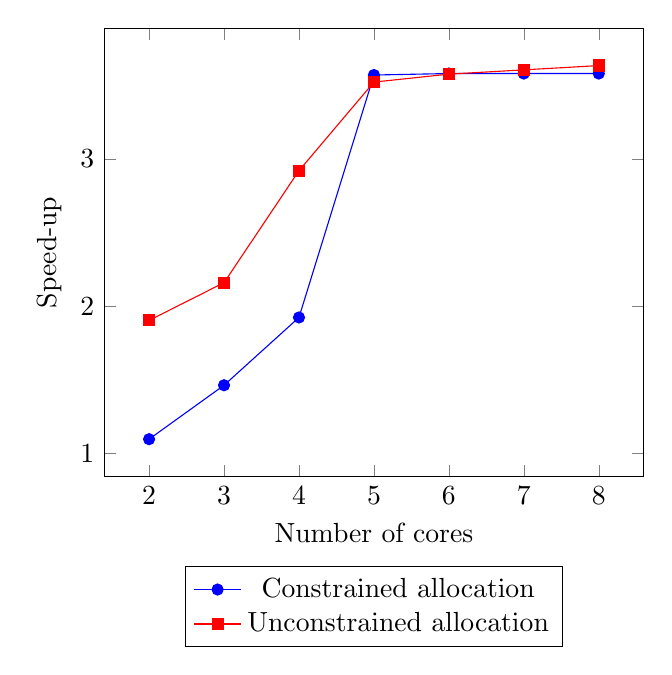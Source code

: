 \begin{tikzpicture}
    \begin{axis}[
        xlabel=Number of cores,
        ylabel=Speed-up,legend style={at={(0.5,-0.2)},anchor=north}]
    \addplot[mark=*,blue,label=const] plot coordinates {
        (2,     1.098)
        (3,    1.464)
        (4,    1.924)
        (5,   3.569)
        (6,   3.579)
        (7,   3.579)
        (8,  3.579)
    };
    \addlegendentry{Constrained allocation}

    \addplot[color=red,mark=square*,label=unconst]
        plot coordinates {
        (2,     1.904)
        (3,    2.16)
        (4,   2.92)
        (5,   3.521)
        (6,  3.575)
        (7,  3.604)
        (8,  3.633)
        }; 
    \addlegendentry{Unconstrained allocation}
    \end{axis}
\end{tikzpicture}